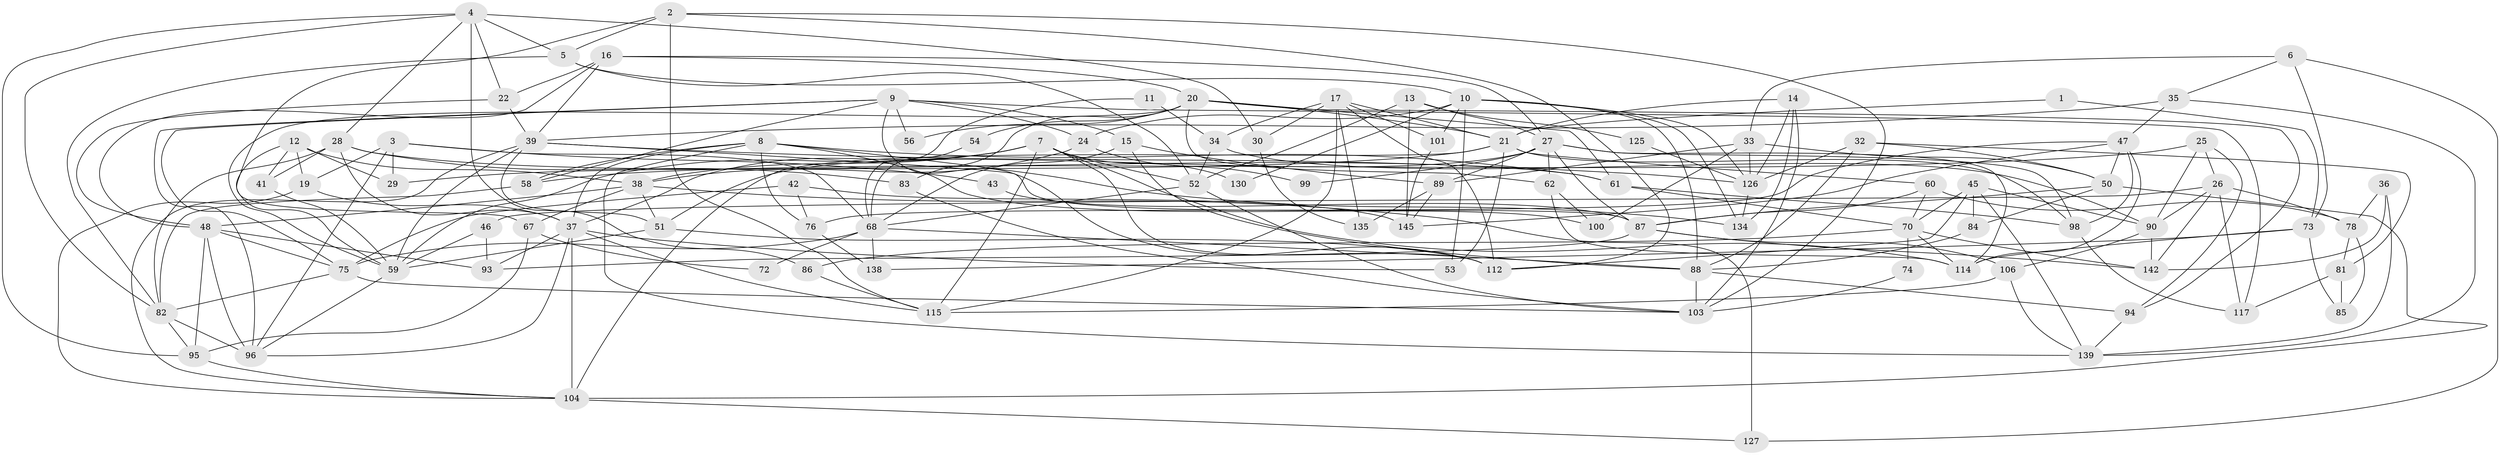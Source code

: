 // Generated by graph-tools (version 1.1) at 2025/23/03/03/25 07:23:58]
// undirected, 98 vertices, 239 edges
graph export_dot {
graph [start="1"]
  node [color=gray90,style=filled];
  1;
  2 [super="+116"];
  3;
  4 [super="+77"];
  5 [super="+92"];
  6;
  7 [super="+55"];
  8 [super="+31"];
  9 [super="+123"];
  10 [super="+18"];
  11;
  12;
  13 [super="+79"];
  14;
  15;
  16 [super="+23"];
  17 [super="+40"];
  19 [super="+66"];
  20 [super="+44"];
  21 [super="+121"];
  22 [super="+64"];
  24;
  25 [super="+69"];
  26 [super="+80"];
  27 [super="+119"];
  28 [super="+128"];
  29;
  30;
  32;
  33;
  34 [super="+141"];
  35;
  36 [super="+49"];
  37 [super="+57"];
  38 [super="+63"];
  39 [super="+65"];
  41;
  42;
  43;
  45 [super="+122"];
  46;
  47 [super="+129"];
  48 [super="+118"];
  50 [super="+111"];
  51;
  52 [super="+124"];
  53;
  54;
  56;
  58 [super="+91"];
  59 [super="+109"];
  60;
  61;
  62 [super="+71"];
  67;
  68 [super="+102"];
  70 [super="+108"];
  72;
  73;
  74;
  75 [super="+146"];
  76;
  78 [super="+107"];
  81;
  82 [super="+120"];
  83;
  84;
  85;
  86 [super="+137"];
  87 [super="+131"];
  88 [super="+110"];
  89;
  90;
  93 [super="+97"];
  94;
  95 [super="+105"];
  96;
  98;
  99;
  100;
  101;
  103 [super="+113"];
  104 [super="+133"];
  106;
  112 [super="+132"];
  114 [super="+144"];
  115 [super="+136"];
  117;
  125;
  126 [super="+140"];
  127;
  130;
  134;
  135;
  138;
  139 [super="+143"];
  142;
  145;
  1 -- 73;
  1 -- 21;
  2 -- 112;
  2 -- 67;
  2 -- 5;
  2 -- 103;
  2 -- 115;
  3 -- 96;
  3 -- 29;
  3 -- 43;
  3 -- 68;
  3 -- 19;
  4 -- 28;
  4 -- 82;
  4 -- 86;
  4 -- 5;
  4 -- 30;
  4 -- 95;
  4 -- 22;
  5 -- 82;
  5 -- 52;
  5 -- 10;
  6 -- 73;
  6 -- 33;
  6 -- 35;
  6 -- 127;
  7 -- 112;
  7 -- 38;
  7 -- 52;
  7 -- 114;
  7 -- 130;
  7 -- 115;
  7 -- 59;
  7 -- 37;
  8 -- 100;
  8 -- 61;
  8 -- 139;
  8 -- 76;
  8 -- 134;
  8 -- 37;
  8 -- 58;
  9 -- 96;
  9 -- 117;
  9 -- 15;
  9 -- 56;
  9 -- 58;
  9 -- 112;
  9 -- 24;
  9 -- 75;
  10 -- 24;
  10 -- 53;
  10 -- 126;
  10 -- 130;
  10 -- 88;
  10 -- 101;
  10 -- 134;
  11 -- 68;
  11 -- 34;
  12 -- 38;
  12 -- 19;
  12 -- 29;
  12 -- 41;
  12 -- 59;
  13 -- 27;
  13 -- 125;
  13 -- 145;
  13 -- 52;
  14 -- 21;
  14 -- 134;
  14 -- 103;
  14 -- 126;
  15 -- 88;
  15 -- 68;
  15 -- 89;
  16 -- 48;
  16 -- 27;
  16 -- 20;
  16 -- 22;
  16 -- 39;
  17 -- 21;
  17 -- 115;
  17 -- 30;
  17 -- 112;
  17 -- 34;
  17 -- 101;
  17 -- 135;
  19 -- 104;
  19 -- 37;
  20 -- 94;
  20 -- 61;
  20 -- 54;
  20 -- 83;
  20 -- 21;
  20 -- 56;
  20 -- 62;
  20 -- 59;
  21 -- 98;
  21 -- 53;
  21 -- 104;
  21 -- 60;
  21 -- 29;
  22 -- 39;
  22 -- 48;
  24 -- 99;
  24 -- 38;
  25 -- 26;
  25 -- 58;
  25 -- 90;
  25 -- 94;
  26 -- 142;
  26 -- 90;
  26 -- 117;
  26 -- 46;
  26 -- 78;
  27 -- 114 [weight=2];
  27 -- 51;
  27 -- 62;
  27 -- 89;
  27 -- 98;
  27 -- 99;
  27 -- 87;
  28 -- 61;
  28 -- 41;
  28 -- 37;
  28 -- 82;
  28 -- 83;
  30 -- 135;
  32 -- 126;
  32 -- 50;
  32 -- 81;
  32 -- 88;
  33 -- 89;
  33 -- 100;
  33 -- 126;
  33 -- 50;
  34 -- 90 [weight=2];
  34 -- 52;
  35 -- 47;
  35 -- 139;
  35 -- 39;
  36 -- 139;
  36 -- 142;
  36 -- 78;
  37 -- 96;
  37 -- 53;
  37 -- 104;
  37 -- 115;
  37 -- 93;
  38 -- 51;
  38 -- 48;
  38 -- 67;
  38 -- 127;
  39 -- 51;
  39 -- 59;
  39 -- 87;
  39 -- 104;
  39 -- 126;
  41 -- 59;
  42 -- 145;
  42 -- 76;
  42 -- 75;
  43 -- 87;
  45 -- 90;
  45 -- 84;
  45 -- 139;
  45 -- 112;
  45 -- 70;
  46 -- 93;
  46 -- 59;
  47 -- 145;
  47 -- 50;
  47 -- 98;
  47 -- 76;
  47 -- 114;
  48 -- 96;
  48 -- 75;
  48 -- 95;
  48 -- 93;
  50 -- 87;
  50 -- 84;
  50 -- 104;
  51 -- 59;
  51 -- 112;
  52 -- 68;
  52 -- 103;
  54 -- 68;
  58 -- 82;
  59 -- 96;
  60 -- 70;
  60 -- 87;
  60 -- 78;
  61 -- 98;
  61 -- 70;
  62 -- 100;
  62 -- 114;
  67 -- 95;
  67 -- 72;
  68 -- 72;
  68 -- 138;
  68 -- 88;
  68 -- 75;
  70 -- 86;
  70 -- 74;
  70 -- 142;
  70 -- 114;
  73 -- 138;
  73 -- 85;
  73 -- 114;
  74 -- 103;
  75 -- 82;
  75 -- 103;
  76 -- 138;
  78 -- 81;
  78 -- 85;
  81 -- 117;
  81 -- 85;
  82 -- 96;
  82 -- 95;
  83 -- 103;
  84 -- 88;
  86 -- 115;
  87 -- 106;
  87 -- 142;
  87 -- 93;
  88 -- 103;
  88 -- 94;
  89 -- 135;
  89 -- 145;
  90 -- 142;
  90 -- 106;
  94 -- 139;
  95 -- 104;
  98 -- 117;
  101 -- 145;
  104 -- 127;
  106 -- 139;
  106 -- 115;
  125 -- 126;
  126 -- 134;
}
